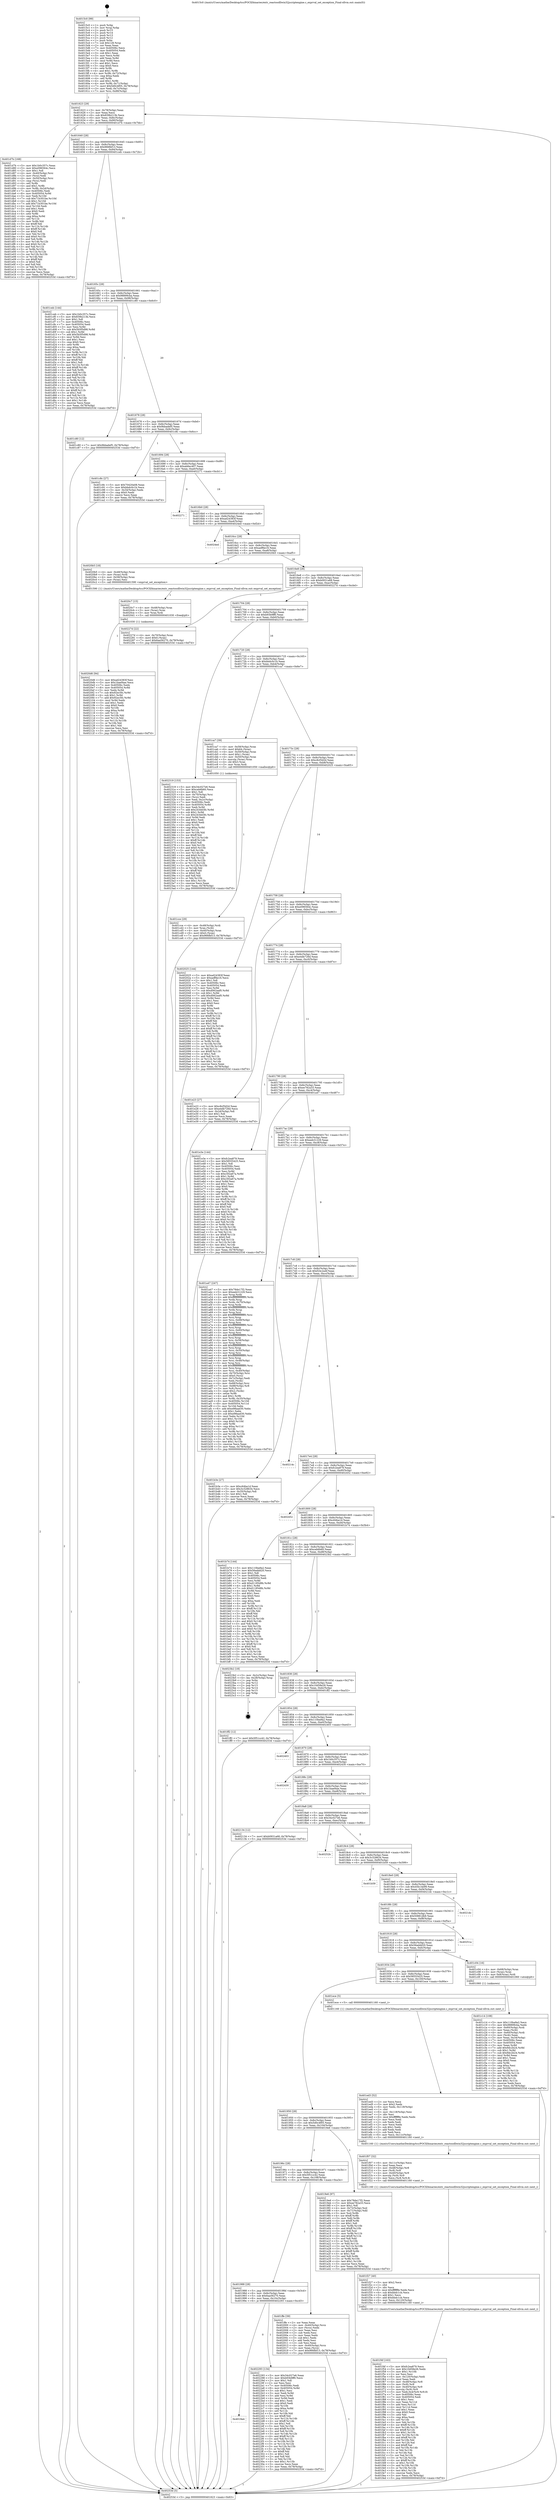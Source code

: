 digraph "0x4015c0" {
  label = "0x4015c0 (/mnt/c/Users/mathe/Desktop/tcc/POCII/binaries/extr_reactosdllwin32jscriptengine.c_exprval_set_exception_Final-ollvm.out::main(0))"
  labelloc = "t"
  node[shape=record]

  Entry [label="",width=0.3,height=0.3,shape=circle,fillcolor=black,style=filled]
  "0x401623" [label="{
     0x401623 [29]\l
     | [instrs]\l
     &nbsp;&nbsp;0x401623 \<+3\>: mov -0x78(%rbp),%eax\l
     &nbsp;&nbsp;0x401626 \<+2\>: mov %eax,%ecx\l
     &nbsp;&nbsp;0x401628 \<+6\>: sub $0x839b213b,%ecx\l
     &nbsp;&nbsp;0x40162e \<+6\>: mov %eax,-0x8c(%rbp)\l
     &nbsp;&nbsp;0x401634 \<+6\>: mov %ecx,-0x90(%rbp)\l
     &nbsp;&nbsp;0x40163a \<+6\>: je 0000000000401d7b \<main+0x7bb\>\l
  }"]
  "0x401d7b" [label="{
     0x401d7b [168]\l
     | [instrs]\l
     &nbsp;&nbsp;0x401d7b \<+5\>: mov $0x1b0c357c,%eax\l
     &nbsp;&nbsp;0x401d80 \<+5\>: mov $0xe096564c,%ecx\l
     &nbsp;&nbsp;0x401d85 \<+2\>: mov $0x1,%dl\l
     &nbsp;&nbsp;0x401d87 \<+4\>: mov -0x40(%rbp),%rsi\l
     &nbsp;&nbsp;0x401d8b \<+2\>: mov (%rsi),%edi\l
     &nbsp;&nbsp;0x401d8d \<+4\>: mov -0x50(%rbp),%rsi\l
     &nbsp;&nbsp;0x401d91 \<+2\>: cmp (%rsi),%edi\l
     &nbsp;&nbsp;0x401d93 \<+4\>: setl %r8b\l
     &nbsp;&nbsp;0x401d97 \<+4\>: and $0x1,%r8b\l
     &nbsp;&nbsp;0x401d9b \<+4\>: mov %r8b,-0x2d(%rbp)\l
     &nbsp;&nbsp;0x401d9f \<+7\>: mov 0x40506c,%edi\l
     &nbsp;&nbsp;0x401da6 \<+8\>: mov 0x405054,%r9d\l
     &nbsp;&nbsp;0x401dae \<+3\>: mov %edi,%r10d\l
     &nbsp;&nbsp;0x401db1 \<+7\>: sub $0x71b301be,%r10d\l
     &nbsp;&nbsp;0x401db8 \<+4\>: sub $0x1,%r10d\l
     &nbsp;&nbsp;0x401dbc \<+7\>: add $0x71b301be,%r10d\l
     &nbsp;&nbsp;0x401dc3 \<+4\>: imul %r10d,%edi\l
     &nbsp;&nbsp;0x401dc7 \<+3\>: and $0x1,%edi\l
     &nbsp;&nbsp;0x401dca \<+3\>: cmp $0x0,%edi\l
     &nbsp;&nbsp;0x401dcd \<+4\>: sete %r8b\l
     &nbsp;&nbsp;0x401dd1 \<+4\>: cmp $0xa,%r9d\l
     &nbsp;&nbsp;0x401dd5 \<+4\>: setl %r11b\l
     &nbsp;&nbsp;0x401dd9 \<+3\>: mov %r8b,%bl\l
     &nbsp;&nbsp;0x401ddc \<+3\>: xor $0xff,%bl\l
     &nbsp;&nbsp;0x401ddf \<+3\>: mov %r11b,%r14b\l
     &nbsp;&nbsp;0x401de2 \<+4\>: xor $0xff,%r14b\l
     &nbsp;&nbsp;0x401de6 \<+3\>: xor $0x0,%dl\l
     &nbsp;&nbsp;0x401de9 \<+3\>: mov %bl,%r15b\l
     &nbsp;&nbsp;0x401dec \<+4\>: and $0x0,%r15b\l
     &nbsp;&nbsp;0x401df0 \<+3\>: and %dl,%r8b\l
     &nbsp;&nbsp;0x401df3 \<+3\>: mov %r14b,%r12b\l
     &nbsp;&nbsp;0x401df6 \<+4\>: and $0x0,%r12b\l
     &nbsp;&nbsp;0x401dfa \<+3\>: and %dl,%r11b\l
     &nbsp;&nbsp;0x401dfd \<+3\>: or %r8b,%r15b\l
     &nbsp;&nbsp;0x401e00 \<+3\>: or %r11b,%r12b\l
     &nbsp;&nbsp;0x401e03 \<+3\>: xor %r12b,%r15b\l
     &nbsp;&nbsp;0x401e06 \<+3\>: or %r14b,%bl\l
     &nbsp;&nbsp;0x401e09 \<+3\>: xor $0xff,%bl\l
     &nbsp;&nbsp;0x401e0c \<+3\>: or $0x0,%dl\l
     &nbsp;&nbsp;0x401e0f \<+2\>: and %dl,%bl\l
     &nbsp;&nbsp;0x401e11 \<+3\>: or %bl,%r15b\l
     &nbsp;&nbsp;0x401e14 \<+4\>: test $0x1,%r15b\l
     &nbsp;&nbsp;0x401e18 \<+3\>: cmovne %ecx,%eax\l
     &nbsp;&nbsp;0x401e1b \<+3\>: mov %eax,-0x78(%rbp)\l
     &nbsp;&nbsp;0x401e1e \<+5\>: jmp 000000000040253d \<main+0xf7d\>\l
  }"]
  "0x401640" [label="{
     0x401640 [28]\l
     | [instrs]\l
     &nbsp;&nbsp;0x401640 \<+5\>: jmp 0000000000401645 \<main+0x85\>\l
     &nbsp;&nbsp;0x401645 \<+6\>: mov -0x8c(%rbp),%eax\l
     &nbsp;&nbsp;0x40164b \<+5\>: sub $0x966fbf13,%eax\l
     &nbsp;&nbsp;0x401650 \<+6\>: mov %eax,-0x94(%rbp)\l
     &nbsp;&nbsp;0x401656 \<+6\>: je 0000000000401ceb \<main+0x72b\>\l
  }"]
  Exit [label="",width=0.3,height=0.3,shape=circle,fillcolor=black,style=filled,peripheries=2]
  "0x401ceb" [label="{
     0x401ceb [144]\l
     | [instrs]\l
     &nbsp;&nbsp;0x401ceb \<+5\>: mov $0x1b0c357c,%eax\l
     &nbsp;&nbsp;0x401cf0 \<+5\>: mov $0x839b213b,%ecx\l
     &nbsp;&nbsp;0x401cf5 \<+2\>: mov $0x1,%dl\l
     &nbsp;&nbsp;0x401cf7 \<+7\>: mov 0x40506c,%esi\l
     &nbsp;&nbsp;0x401cfe \<+7\>: mov 0x405054,%edi\l
     &nbsp;&nbsp;0x401d05 \<+3\>: mov %esi,%r8d\l
     &nbsp;&nbsp;0x401d08 \<+7\>: sub $0x5b5f5d98,%r8d\l
     &nbsp;&nbsp;0x401d0f \<+4\>: sub $0x1,%r8d\l
     &nbsp;&nbsp;0x401d13 \<+7\>: add $0x5b5f5d98,%r8d\l
     &nbsp;&nbsp;0x401d1a \<+4\>: imul %r8d,%esi\l
     &nbsp;&nbsp;0x401d1e \<+3\>: and $0x1,%esi\l
     &nbsp;&nbsp;0x401d21 \<+3\>: cmp $0x0,%esi\l
     &nbsp;&nbsp;0x401d24 \<+4\>: sete %r9b\l
     &nbsp;&nbsp;0x401d28 \<+3\>: cmp $0xa,%edi\l
     &nbsp;&nbsp;0x401d2b \<+4\>: setl %r10b\l
     &nbsp;&nbsp;0x401d2f \<+3\>: mov %r9b,%r11b\l
     &nbsp;&nbsp;0x401d32 \<+4\>: xor $0xff,%r11b\l
     &nbsp;&nbsp;0x401d36 \<+3\>: mov %r10b,%bl\l
     &nbsp;&nbsp;0x401d39 \<+3\>: xor $0xff,%bl\l
     &nbsp;&nbsp;0x401d3c \<+3\>: xor $0x1,%dl\l
     &nbsp;&nbsp;0x401d3f \<+3\>: mov %r11b,%r14b\l
     &nbsp;&nbsp;0x401d42 \<+4\>: and $0xff,%r14b\l
     &nbsp;&nbsp;0x401d46 \<+3\>: and %dl,%r9b\l
     &nbsp;&nbsp;0x401d49 \<+3\>: mov %bl,%r15b\l
     &nbsp;&nbsp;0x401d4c \<+4\>: and $0xff,%r15b\l
     &nbsp;&nbsp;0x401d50 \<+3\>: and %dl,%r10b\l
     &nbsp;&nbsp;0x401d53 \<+3\>: or %r9b,%r14b\l
     &nbsp;&nbsp;0x401d56 \<+3\>: or %r10b,%r15b\l
     &nbsp;&nbsp;0x401d59 \<+3\>: xor %r15b,%r14b\l
     &nbsp;&nbsp;0x401d5c \<+3\>: or %bl,%r11b\l
     &nbsp;&nbsp;0x401d5f \<+4\>: xor $0xff,%r11b\l
     &nbsp;&nbsp;0x401d63 \<+3\>: or $0x1,%dl\l
     &nbsp;&nbsp;0x401d66 \<+3\>: and %dl,%r11b\l
     &nbsp;&nbsp;0x401d69 \<+3\>: or %r11b,%r14b\l
     &nbsp;&nbsp;0x401d6c \<+4\>: test $0x1,%r14b\l
     &nbsp;&nbsp;0x401d70 \<+3\>: cmovne %ecx,%eax\l
     &nbsp;&nbsp;0x401d73 \<+3\>: mov %eax,-0x78(%rbp)\l
     &nbsp;&nbsp;0x401d76 \<+5\>: jmp 000000000040253d \<main+0xf7d\>\l
  }"]
  "0x40165c" [label="{
     0x40165c [28]\l
     | [instrs]\l
     &nbsp;&nbsp;0x40165c \<+5\>: jmp 0000000000401661 \<main+0xa1\>\l
     &nbsp;&nbsp;0x401661 \<+6\>: mov -0x8c(%rbp),%eax\l
     &nbsp;&nbsp;0x401667 \<+5\>: sub $0x98899cba,%eax\l
     &nbsp;&nbsp;0x40166c \<+6\>: mov %eax,-0x98(%rbp)\l
     &nbsp;&nbsp;0x401672 \<+6\>: je 0000000000401c80 \<main+0x6c0\>\l
  }"]
  "0x4019a4" [label="{
     0x4019a4\l
  }", style=dashed]
  "0x401c80" [label="{
     0x401c80 [12]\l
     | [instrs]\l
     &nbsp;&nbsp;0x401c80 \<+7\>: movl $0x9bbadef5,-0x78(%rbp)\l
     &nbsp;&nbsp;0x401c87 \<+5\>: jmp 000000000040253d \<main+0xf7d\>\l
  }"]
  "0x401678" [label="{
     0x401678 [28]\l
     | [instrs]\l
     &nbsp;&nbsp;0x401678 \<+5\>: jmp 000000000040167d \<main+0xbd\>\l
     &nbsp;&nbsp;0x40167d \<+6\>: mov -0x8c(%rbp),%eax\l
     &nbsp;&nbsp;0x401683 \<+5\>: sub $0x9bbadef5,%eax\l
     &nbsp;&nbsp;0x401688 \<+6\>: mov %eax,-0x9c(%rbp)\l
     &nbsp;&nbsp;0x40168e \<+6\>: je 0000000000401c8c \<main+0x6cc\>\l
  }"]
  "0x402293" [label="{
     0x402293 [134]\l
     | [instrs]\l
     &nbsp;&nbsp;0x402293 \<+5\>: mov $0x34c027e6,%eax\l
     &nbsp;&nbsp;0x402298 \<+5\>: mov $0xb93b9ff0,%ecx\l
     &nbsp;&nbsp;0x40229d \<+2\>: mov $0x1,%dl\l
     &nbsp;&nbsp;0x40229f \<+2\>: xor %esi,%esi\l
     &nbsp;&nbsp;0x4022a1 \<+7\>: mov 0x40506c,%edi\l
     &nbsp;&nbsp;0x4022a8 \<+8\>: mov 0x405054,%r8d\l
     &nbsp;&nbsp;0x4022b0 \<+3\>: sub $0x1,%esi\l
     &nbsp;&nbsp;0x4022b3 \<+3\>: mov %edi,%r9d\l
     &nbsp;&nbsp;0x4022b6 \<+3\>: add %esi,%r9d\l
     &nbsp;&nbsp;0x4022b9 \<+4\>: imul %r9d,%edi\l
     &nbsp;&nbsp;0x4022bd \<+3\>: and $0x1,%edi\l
     &nbsp;&nbsp;0x4022c0 \<+3\>: cmp $0x0,%edi\l
     &nbsp;&nbsp;0x4022c3 \<+4\>: sete %r10b\l
     &nbsp;&nbsp;0x4022c7 \<+4\>: cmp $0xa,%r8d\l
     &nbsp;&nbsp;0x4022cb \<+4\>: setl %r11b\l
     &nbsp;&nbsp;0x4022cf \<+3\>: mov %r10b,%bl\l
     &nbsp;&nbsp;0x4022d2 \<+3\>: xor $0xff,%bl\l
     &nbsp;&nbsp;0x4022d5 \<+3\>: mov %r11b,%r14b\l
     &nbsp;&nbsp;0x4022d8 \<+4\>: xor $0xff,%r14b\l
     &nbsp;&nbsp;0x4022dc \<+3\>: xor $0x1,%dl\l
     &nbsp;&nbsp;0x4022df \<+3\>: mov %bl,%r15b\l
     &nbsp;&nbsp;0x4022e2 \<+4\>: and $0xff,%r15b\l
     &nbsp;&nbsp;0x4022e6 \<+3\>: and %dl,%r10b\l
     &nbsp;&nbsp;0x4022e9 \<+3\>: mov %r14b,%r12b\l
     &nbsp;&nbsp;0x4022ec \<+4\>: and $0xff,%r12b\l
     &nbsp;&nbsp;0x4022f0 \<+3\>: and %dl,%r11b\l
     &nbsp;&nbsp;0x4022f3 \<+3\>: or %r10b,%r15b\l
     &nbsp;&nbsp;0x4022f6 \<+3\>: or %r11b,%r12b\l
     &nbsp;&nbsp;0x4022f9 \<+3\>: xor %r12b,%r15b\l
     &nbsp;&nbsp;0x4022fc \<+3\>: or %r14b,%bl\l
     &nbsp;&nbsp;0x4022ff \<+3\>: xor $0xff,%bl\l
     &nbsp;&nbsp;0x402302 \<+3\>: or $0x1,%dl\l
     &nbsp;&nbsp;0x402305 \<+2\>: and %dl,%bl\l
     &nbsp;&nbsp;0x402307 \<+3\>: or %bl,%r15b\l
     &nbsp;&nbsp;0x40230a \<+4\>: test $0x1,%r15b\l
     &nbsp;&nbsp;0x40230e \<+3\>: cmovne %ecx,%eax\l
     &nbsp;&nbsp;0x402311 \<+3\>: mov %eax,-0x78(%rbp)\l
     &nbsp;&nbsp;0x402314 \<+5\>: jmp 000000000040253d \<main+0xf7d\>\l
  }"]
  "0x401c8c" [label="{
     0x401c8c [27]\l
     | [instrs]\l
     &nbsp;&nbsp;0x401c8c \<+5\>: mov $0x70420a08,%eax\l
     &nbsp;&nbsp;0x401c91 \<+5\>: mov $0xbbdc0c1b,%ecx\l
     &nbsp;&nbsp;0x401c96 \<+3\>: mov -0x34(%rbp),%edx\l
     &nbsp;&nbsp;0x401c99 \<+3\>: cmp $0x0,%edx\l
     &nbsp;&nbsp;0x401c9c \<+3\>: cmove %ecx,%eax\l
     &nbsp;&nbsp;0x401c9f \<+3\>: mov %eax,-0x78(%rbp)\l
     &nbsp;&nbsp;0x401ca2 \<+5\>: jmp 000000000040253d \<main+0xf7d\>\l
  }"]
  "0x401694" [label="{
     0x401694 [28]\l
     | [instrs]\l
     &nbsp;&nbsp;0x401694 \<+5\>: jmp 0000000000401699 \<main+0xd9\>\l
     &nbsp;&nbsp;0x401699 \<+6\>: mov -0x8c(%rbp),%eax\l
     &nbsp;&nbsp;0x40169f \<+5\>: sub $0xab6ec407,%eax\l
     &nbsp;&nbsp;0x4016a4 \<+6\>: mov %eax,-0xa0(%rbp)\l
     &nbsp;&nbsp;0x4016aa \<+6\>: je 0000000000402271 \<main+0xcb1\>\l
  }"]
  "0x4020d6" [label="{
     0x4020d6 [94]\l
     | [instrs]\l
     &nbsp;&nbsp;0x4020d6 \<+5\>: mov $0xad24383f,%esi\l
     &nbsp;&nbsp;0x4020db \<+5\>: mov $0x1baef4ae,%ecx\l
     &nbsp;&nbsp;0x4020e0 \<+7\>: mov 0x40506c,%edx\l
     &nbsp;&nbsp;0x4020e7 \<+8\>: mov 0x405054,%r8d\l
     &nbsp;&nbsp;0x4020ef \<+3\>: mov %edx,%r9d\l
     &nbsp;&nbsp;0x4020f2 \<+7\>: sub $0x92ec5fc,%r9d\l
     &nbsp;&nbsp;0x4020f9 \<+4\>: sub $0x1,%r9d\l
     &nbsp;&nbsp;0x4020fd \<+7\>: add $0x92ec5fc,%r9d\l
     &nbsp;&nbsp;0x402104 \<+4\>: imul %r9d,%edx\l
     &nbsp;&nbsp;0x402108 \<+3\>: and $0x1,%edx\l
     &nbsp;&nbsp;0x40210b \<+3\>: cmp $0x0,%edx\l
     &nbsp;&nbsp;0x40210e \<+4\>: sete %r10b\l
     &nbsp;&nbsp;0x402112 \<+4\>: cmp $0xa,%r8d\l
     &nbsp;&nbsp;0x402116 \<+4\>: setl %r11b\l
     &nbsp;&nbsp;0x40211a \<+3\>: mov %r10b,%bl\l
     &nbsp;&nbsp;0x40211d \<+3\>: and %r11b,%bl\l
     &nbsp;&nbsp;0x402120 \<+3\>: xor %r11b,%r10b\l
     &nbsp;&nbsp;0x402123 \<+3\>: or %r10b,%bl\l
     &nbsp;&nbsp;0x402126 \<+3\>: test $0x1,%bl\l
     &nbsp;&nbsp;0x402129 \<+3\>: cmovne %ecx,%esi\l
     &nbsp;&nbsp;0x40212c \<+3\>: mov %esi,-0x78(%rbp)\l
     &nbsp;&nbsp;0x40212f \<+5\>: jmp 000000000040253d \<main+0xf7d\>\l
  }"]
  "0x402271" [label="{
     0x402271\l
  }", style=dashed]
  "0x4016b0" [label="{
     0x4016b0 [28]\l
     | [instrs]\l
     &nbsp;&nbsp;0x4016b0 \<+5\>: jmp 00000000004016b5 \<main+0xf5\>\l
     &nbsp;&nbsp;0x4016b5 \<+6\>: mov -0x8c(%rbp),%eax\l
     &nbsp;&nbsp;0x4016bb \<+5\>: sub $0xad24383f,%eax\l
     &nbsp;&nbsp;0x4016c0 \<+6\>: mov %eax,-0xa4(%rbp)\l
     &nbsp;&nbsp;0x4016c6 \<+6\>: je 00000000004024ed \<main+0xf2d\>\l
  }"]
  "0x4020c7" [label="{
     0x4020c7 [15]\l
     | [instrs]\l
     &nbsp;&nbsp;0x4020c7 \<+4\>: mov -0x48(%rbp),%rax\l
     &nbsp;&nbsp;0x4020cb \<+3\>: mov (%rax),%rax\l
     &nbsp;&nbsp;0x4020ce \<+3\>: mov %rax,%rdi\l
     &nbsp;&nbsp;0x4020d1 \<+5\>: call 0000000000401030 \<free@plt\>\l
     | [calls]\l
     &nbsp;&nbsp;0x401030 \{1\} (unknown)\l
  }"]
  "0x4024ed" [label="{
     0x4024ed\l
  }", style=dashed]
  "0x4016cc" [label="{
     0x4016cc [28]\l
     | [instrs]\l
     &nbsp;&nbsp;0x4016cc \<+5\>: jmp 00000000004016d1 \<main+0x111\>\l
     &nbsp;&nbsp;0x4016d1 \<+6\>: mov -0x8c(%rbp),%eax\l
     &nbsp;&nbsp;0x4016d7 \<+5\>: sub $0xaeff4e16,%eax\l
     &nbsp;&nbsp;0x4016dc \<+6\>: mov %eax,-0xa8(%rbp)\l
     &nbsp;&nbsp;0x4016e2 \<+6\>: je 00000000004020b5 \<main+0xaf5\>\l
  }"]
  "0x401988" [label="{
     0x401988 [28]\l
     | [instrs]\l
     &nbsp;&nbsp;0x401988 \<+5\>: jmp 000000000040198d \<main+0x3cd\>\l
     &nbsp;&nbsp;0x40198d \<+6\>: mov -0x8c(%rbp),%eax\l
     &nbsp;&nbsp;0x401993 \<+5\>: sub $0x6aa56270,%eax\l
     &nbsp;&nbsp;0x401998 \<+6\>: mov %eax,-0x10c(%rbp)\l
     &nbsp;&nbsp;0x40199e \<+6\>: je 0000000000402293 \<main+0xcd3\>\l
  }"]
  "0x4020b5" [label="{
     0x4020b5 [18]\l
     | [instrs]\l
     &nbsp;&nbsp;0x4020b5 \<+4\>: mov -0x48(%rbp),%rax\l
     &nbsp;&nbsp;0x4020b9 \<+3\>: mov (%rax),%rdi\l
     &nbsp;&nbsp;0x4020bc \<+4\>: mov -0x58(%rbp),%rax\l
     &nbsp;&nbsp;0x4020c0 \<+2\>: mov (%rax),%esi\l
     &nbsp;&nbsp;0x4020c2 \<+5\>: call 0000000000401590 \<exprval_set_exception\>\l
     | [calls]\l
     &nbsp;&nbsp;0x401590 \{1\} (/mnt/c/Users/mathe/Desktop/tcc/POCII/binaries/extr_reactosdllwin32jscriptengine.c_exprval_set_exception_Final-ollvm.out::exprval_set_exception)\l
  }"]
  "0x4016e8" [label="{
     0x4016e8 [28]\l
     | [instrs]\l
     &nbsp;&nbsp;0x4016e8 \<+5\>: jmp 00000000004016ed \<main+0x12d\>\l
     &nbsp;&nbsp;0x4016ed \<+6\>: mov -0x8c(%rbp),%eax\l
     &nbsp;&nbsp;0x4016f3 \<+5\>: sub $0xb0931a68,%eax\l
     &nbsp;&nbsp;0x4016f8 \<+6\>: mov %eax,-0xac(%rbp)\l
     &nbsp;&nbsp;0x4016fe \<+6\>: je 000000000040227d \<main+0xcbd\>\l
  }"]
  "0x401ffe" [label="{
     0x401ffe [39]\l
     | [instrs]\l
     &nbsp;&nbsp;0x401ffe \<+2\>: xor %eax,%eax\l
     &nbsp;&nbsp;0x402000 \<+4\>: mov -0x40(%rbp),%rcx\l
     &nbsp;&nbsp;0x402004 \<+2\>: mov (%rcx),%edx\l
     &nbsp;&nbsp;0x402006 \<+2\>: mov %eax,%esi\l
     &nbsp;&nbsp;0x402008 \<+2\>: sub %edx,%esi\l
     &nbsp;&nbsp;0x40200a \<+2\>: mov %eax,%edx\l
     &nbsp;&nbsp;0x40200c \<+3\>: sub $0x1,%edx\l
     &nbsp;&nbsp;0x40200f \<+2\>: add %edx,%esi\l
     &nbsp;&nbsp;0x402011 \<+2\>: sub %esi,%eax\l
     &nbsp;&nbsp;0x402013 \<+4\>: mov -0x40(%rbp),%rcx\l
     &nbsp;&nbsp;0x402017 \<+2\>: mov %eax,(%rcx)\l
     &nbsp;&nbsp;0x402019 \<+7\>: movl $0x966fbf13,-0x78(%rbp)\l
     &nbsp;&nbsp;0x402020 \<+5\>: jmp 000000000040253d \<main+0xf7d\>\l
  }"]
  "0x40227d" [label="{
     0x40227d [22]\l
     | [instrs]\l
     &nbsp;&nbsp;0x40227d \<+4\>: mov -0x70(%rbp),%rax\l
     &nbsp;&nbsp;0x402281 \<+6\>: movl $0x0,(%rax)\l
     &nbsp;&nbsp;0x402287 \<+7\>: movl $0x6aa56270,-0x78(%rbp)\l
     &nbsp;&nbsp;0x40228e \<+5\>: jmp 000000000040253d \<main+0xf7d\>\l
  }"]
  "0x401704" [label="{
     0x401704 [28]\l
     | [instrs]\l
     &nbsp;&nbsp;0x401704 \<+5\>: jmp 0000000000401709 \<main+0x149\>\l
     &nbsp;&nbsp;0x401709 \<+6\>: mov -0x8c(%rbp),%eax\l
     &nbsp;&nbsp;0x40170f \<+5\>: sub $0xb93b9ff0,%eax\l
     &nbsp;&nbsp;0x401714 \<+6\>: mov %eax,-0xb0(%rbp)\l
     &nbsp;&nbsp;0x40171a \<+6\>: je 0000000000402319 \<main+0xd59\>\l
  }"]
  "0x401f4f" [label="{
     0x401f4f [163]\l
     | [instrs]\l
     &nbsp;&nbsp;0x401f4f \<+5\>: mov $0xfc2ea879,%ecx\l
     &nbsp;&nbsp;0x401f54 \<+5\>: mov $0x10d58e26,%edx\l
     &nbsp;&nbsp;0x401f59 \<+3\>: mov $0x1,%r10b\l
     &nbsp;&nbsp;0x401f5c \<+2\>: xor %esi,%esi\l
     &nbsp;&nbsp;0x401f5e \<+6\>: mov -0x120(%rbp),%edi\l
     &nbsp;&nbsp;0x401f64 \<+3\>: imul %eax,%edi\l
     &nbsp;&nbsp;0x401f67 \<+4\>: mov -0x48(%rbp),%r8\l
     &nbsp;&nbsp;0x401f6b \<+3\>: mov (%r8),%r8\l
     &nbsp;&nbsp;0x401f6e \<+4\>: mov -0x40(%rbp),%r9\l
     &nbsp;&nbsp;0x401f72 \<+3\>: movslq (%r9),%r9\l
     &nbsp;&nbsp;0x401f75 \<+5\>: mov %edi,0x4(%r8,%r9,8)\l
     &nbsp;&nbsp;0x401f7a \<+7\>: mov 0x40506c,%eax\l
     &nbsp;&nbsp;0x401f81 \<+7\>: mov 0x405054,%edi\l
     &nbsp;&nbsp;0x401f88 \<+3\>: sub $0x1,%esi\l
     &nbsp;&nbsp;0x401f8b \<+3\>: mov %eax,%r11d\l
     &nbsp;&nbsp;0x401f8e \<+3\>: add %esi,%r11d\l
     &nbsp;&nbsp;0x401f91 \<+4\>: imul %r11d,%eax\l
     &nbsp;&nbsp;0x401f95 \<+3\>: and $0x1,%eax\l
     &nbsp;&nbsp;0x401f98 \<+3\>: cmp $0x0,%eax\l
     &nbsp;&nbsp;0x401f9b \<+3\>: sete %bl\l
     &nbsp;&nbsp;0x401f9e \<+3\>: cmp $0xa,%edi\l
     &nbsp;&nbsp;0x401fa1 \<+4\>: setl %r14b\l
     &nbsp;&nbsp;0x401fa5 \<+3\>: mov %bl,%r15b\l
     &nbsp;&nbsp;0x401fa8 \<+4\>: xor $0xff,%r15b\l
     &nbsp;&nbsp;0x401fac \<+3\>: mov %r14b,%r12b\l
     &nbsp;&nbsp;0x401faf \<+4\>: xor $0xff,%r12b\l
     &nbsp;&nbsp;0x401fb3 \<+4\>: xor $0x1,%r10b\l
     &nbsp;&nbsp;0x401fb7 \<+3\>: mov %r15b,%r13b\l
     &nbsp;&nbsp;0x401fba \<+4\>: and $0xff,%r13b\l
     &nbsp;&nbsp;0x401fbe \<+3\>: and %r10b,%bl\l
     &nbsp;&nbsp;0x401fc1 \<+3\>: mov %r12b,%al\l
     &nbsp;&nbsp;0x401fc4 \<+2\>: and $0xff,%al\l
     &nbsp;&nbsp;0x401fc6 \<+3\>: and %r10b,%r14b\l
     &nbsp;&nbsp;0x401fc9 \<+3\>: or %bl,%r13b\l
     &nbsp;&nbsp;0x401fcc \<+3\>: or %r14b,%al\l
     &nbsp;&nbsp;0x401fcf \<+3\>: xor %al,%r13b\l
     &nbsp;&nbsp;0x401fd2 \<+3\>: or %r12b,%r15b\l
     &nbsp;&nbsp;0x401fd5 \<+4\>: xor $0xff,%r15b\l
     &nbsp;&nbsp;0x401fd9 \<+4\>: or $0x1,%r10b\l
     &nbsp;&nbsp;0x401fdd \<+3\>: and %r10b,%r15b\l
     &nbsp;&nbsp;0x401fe0 \<+3\>: or %r15b,%r13b\l
     &nbsp;&nbsp;0x401fe3 \<+4\>: test $0x1,%r13b\l
     &nbsp;&nbsp;0x401fe7 \<+3\>: cmovne %edx,%ecx\l
     &nbsp;&nbsp;0x401fea \<+3\>: mov %ecx,-0x78(%rbp)\l
     &nbsp;&nbsp;0x401fed \<+5\>: jmp 000000000040253d \<main+0xf7d\>\l
  }"]
  "0x402319" [label="{
     0x402319 [153]\l
     | [instrs]\l
     &nbsp;&nbsp;0x402319 \<+5\>: mov $0x34c027e6,%eax\l
     &nbsp;&nbsp;0x40231e \<+5\>: mov $0xceb6b60,%ecx\l
     &nbsp;&nbsp;0x402323 \<+2\>: mov $0x1,%dl\l
     &nbsp;&nbsp;0x402325 \<+4\>: mov -0x70(%rbp),%rsi\l
     &nbsp;&nbsp;0x402329 \<+2\>: mov (%rsi),%edi\l
     &nbsp;&nbsp;0x40232b \<+3\>: mov %edi,-0x2c(%rbp)\l
     &nbsp;&nbsp;0x40232e \<+7\>: mov 0x40506c,%edi\l
     &nbsp;&nbsp;0x402335 \<+8\>: mov 0x405054,%r8d\l
     &nbsp;&nbsp;0x40233d \<+3\>: mov %edi,%r9d\l
     &nbsp;&nbsp;0x402340 \<+7\>: add $0x243dd3fc,%r9d\l
     &nbsp;&nbsp;0x402347 \<+4\>: sub $0x1,%r9d\l
     &nbsp;&nbsp;0x40234b \<+7\>: sub $0x243dd3fc,%r9d\l
     &nbsp;&nbsp;0x402352 \<+4\>: imul %r9d,%edi\l
     &nbsp;&nbsp;0x402356 \<+3\>: and $0x1,%edi\l
     &nbsp;&nbsp;0x402359 \<+3\>: cmp $0x0,%edi\l
     &nbsp;&nbsp;0x40235c \<+4\>: sete %r10b\l
     &nbsp;&nbsp;0x402360 \<+4\>: cmp $0xa,%r8d\l
     &nbsp;&nbsp;0x402364 \<+4\>: setl %r11b\l
     &nbsp;&nbsp;0x402368 \<+3\>: mov %r10b,%bl\l
     &nbsp;&nbsp;0x40236b \<+3\>: xor $0xff,%bl\l
     &nbsp;&nbsp;0x40236e \<+3\>: mov %r11b,%r14b\l
     &nbsp;&nbsp;0x402371 \<+4\>: xor $0xff,%r14b\l
     &nbsp;&nbsp;0x402375 \<+3\>: xor $0x0,%dl\l
     &nbsp;&nbsp;0x402378 \<+3\>: mov %bl,%r15b\l
     &nbsp;&nbsp;0x40237b \<+4\>: and $0x0,%r15b\l
     &nbsp;&nbsp;0x40237f \<+3\>: and %dl,%r10b\l
     &nbsp;&nbsp;0x402382 \<+3\>: mov %r14b,%r12b\l
     &nbsp;&nbsp;0x402385 \<+4\>: and $0x0,%r12b\l
     &nbsp;&nbsp;0x402389 \<+3\>: and %dl,%r11b\l
     &nbsp;&nbsp;0x40238c \<+3\>: or %r10b,%r15b\l
     &nbsp;&nbsp;0x40238f \<+3\>: or %r11b,%r12b\l
     &nbsp;&nbsp;0x402392 \<+3\>: xor %r12b,%r15b\l
     &nbsp;&nbsp;0x402395 \<+3\>: or %r14b,%bl\l
     &nbsp;&nbsp;0x402398 \<+3\>: xor $0xff,%bl\l
     &nbsp;&nbsp;0x40239b \<+3\>: or $0x0,%dl\l
     &nbsp;&nbsp;0x40239e \<+2\>: and %dl,%bl\l
     &nbsp;&nbsp;0x4023a0 \<+3\>: or %bl,%r15b\l
     &nbsp;&nbsp;0x4023a3 \<+4\>: test $0x1,%r15b\l
     &nbsp;&nbsp;0x4023a7 \<+3\>: cmovne %ecx,%eax\l
     &nbsp;&nbsp;0x4023aa \<+3\>: mov %eax,-0x78(%rbp)\l
     &nbsp;&nbsp;0x4023ad \<+5\>: jmp 000000000040253d \<main+0xf7d\>\l
  }"]
  "0x401720" [label="{
     0x401720 [28]\l
     | [instrs]\l
     &nbsp;&nbsp;0x401720 \<+5\>: jmp 0000000000401725 \<main+0x165\>\l
     &nbsp;&nbsp;0x401725 \<+6\>: mov -0x8c(%rbp),%eax\l
     &nbsp;&nbsp;0x40172b \<+5\>: sub $0xbbdc0c1b,%eax\l
     &nbsp;&nbsp;0x401730 \<+6\>: mov %eax,-0xb4(%rbp)\l
     &nbsp;&nbsp;0x401736 \<+6\>: je 0000000000401ca7 \<main+0x6e7\>\l
  }"]
  "0x401f27" [label="{
     0x401f27 [40]\l
     | [instrs]\l
     &nbsp;&nbsp;0x401f27 \<+5\>: mov $0x2,%ecx\l
     &nbsp;&nbsp;0x401f2c \<+1\>: cltd\l
     &nbsp;&nbsp;0x401f2d \<+2\>: idiv %ecx\l
     &nbsp;&nbsp;0x401f2f \<+6\>: imul $0xfffffffe,%edx,%ecx\l
     &nbsp;&nbsp;0x401f35 \<+6\>: sub $0xbbdc1cb,%ecx\l
     &nbsp;&nbsp;0x401f3b \<+3\>: add $0x1,%ecx\l
     &nbsp;&nbsp;0x401f3e \<+6\>: add $0xbbdc1cb,%ecx\l
     &nbsp;&nbsp;0x401f44 \<+6\>: mov %ecx,-0x120(%rbp)\l
     &nbsp;&nbsp;0x401f4a \<+5\>: call 0000000000401160 \<next_i\>\l
     | [calls]\l
     &nbsp;&nbsp;0x401160 \{1\} (/mnt/c/Users/mathe/Desktop/tcc/POCII/binaries/extr_reactosdllwin32jscriptengine.c_exprval_set_exception_Final-ollvm.out::next_i)\l
  }"]
  "0x401ca7" [label="{
     0x401ca7 [39]\l
     | [instrs]\l
     &nbsp;&nbsp;0x401ca7 \<+4\>: mov -0x58(%rbp),%rax\l
     &nbsp;&nbsp;0x401cab \<+6\>: movl $0x64,(%rax)\l
     &nbsp;&nbsp;0x401cb1 \<+4\>: mov -0x50(%rbp),%rax\l
     &nbsp;&nbsp;0x401cb5 \<+6\>: movl $0x1,(%rax)\l
     &nbsp;&nbsp;0x401cbb \<+4\>: mov -0x50(%rbp),%rax\l
     &nbsp;&nbsp;0x401cbf \<+3\>: movslq (%rax),%rax\l
     &nbsp;&nbsp;0x401cc2 \<+4\>: shl $0x3,%rax\l
     &nbsp;&nbsp;0x401cc6 \<+3\>: mov %rax,%rdi\l
     &nbsp;&nbsp;0x401cc9 \<+5\>: call 0000000000401050 \<malloc@plt\>\l
     | [calls]\l
     &nbsp;&nbsp;0x401050 \{1\} (unknown)\l
  }"]
  "0x40173c" [label="{
     0x40173c [28]\l
     | [instrs]\l
     &nbsp;&nbsp;0x40173c \<+5\>: jmp 0000000000401741 \<main+0x181\>\l
     &nbsp;&nbsp;0x401741 \<+6\>: mov -0x8c(%rbp),%eax\l
     &nbsp;&nbsp;0x401747 \<+5\>: sub $0xc8cf3d2d,%eax\l
     &nbsp;&nbsp;0x40174c \<+6\>: mov %eax,-0xb8(%rbp)\l
     &nbsp;&nbsp;0x401752 \<+6\>: je 0000000000402025 \<main+0xa65\>\l
  }"]
  "0x401f07" [label="{
     0x401f07 [32]\l
     | [instrs]\l
     &nbsp;&nbsp;0x401f07 \<+6\>: mov -0x11c(%rbp),%ecx\l
     &nbsp;&nbsp;0x401f0d \<+3\>: imul %eax,%ecx\l
     &nbsp;&nbsp;0x401f10 \<+4\>: mov -0x48(%rbp),%r8\l
     &nbsp;&nbsp;0x401f14 \<+3\>: mov (%r8),%r8\l
     &nbsp;&nbsp;0x401f17 \<+4\>: mov -0x40(%rbp),%r9\l
     &nbsp;&nbsp;0x401f1b \<+3\>: movslq (%r9),%r9\l
     &nbsp;&nbsp;0x401f1e \<+4\>: mov %ecx,(%r8,%r9,8)\l
     &nbsp;&nbsp;0x401f22 \<+5\>: call 0000000000401160 \<next_i\>\l
     | [calls]\l
     &nbsp;&nbsp;0x401160 \{1\} (/mnt/c/Users/mathe/Desktop/tcc/POCII/binaries/extr_reactosdllwin32jscriptengine.c_exprval_set_exception_Final-ollvm.out::next_i)\l
  }"]
  "0x402025" [label="{
     0x402025 [144]\l
     | [instrs]\l
     &nbsp;&nbsp;0x402025 \<+5\>: mov $0xad24383f,%eax\l
     &nbsp;&nbsp;0x40202a \<+5\>: mov $0xaeff4e16,%ecx\l
     &nbsp;&nbsp;0x40202f \<+2\>: mov $0x1,%dl\l
     &nbsp;&nbsp;0x402031 \<+7\>: mov 0x40506c,%esi\l
     &nbsp;&nbsp;0x402038 \<+7\>: mov 0x405054,%edi\l
     &nbsp;&nbsp;0x40203f \<+3\>: mov %esi,%r8d\l
     &nbsp;&nbsp;0x402042 \<+7\>: sub $0xd062aaf0,%r8d\l
     &nbsp;&nbsp;0x402049 \<+4\>: sub $0x1,%r8d\l
     &nbsp;&nbsp;0x40204d \<+7\>: add $0xd062aaf0,%r8d\l
     &nbsp;&nbsp;0x402054 \<+4\>: imul %r8d,%esi\l
     &nbsp;&nbsp;0x402058 \<+3\>: and $0x1,%esi\l
     &nbsp;&nbsp;0x40205b \<+3\>: cmp $0x0,%esi\l
     &nbsp;&nbsp;0x40205e \<+4\>: sete %r9b\l
     &nbsp;&nbsp;0x402062 \<+3\>: cmp $0xa,%edi\l
     &nbsp;&nbsp;0x402065 \<+4\>: setl %r10b\l
     &nbsp;&nbsp;0x402069 \<+3\>: mov %r9b,%r11b\l
     &nbsp;&nbsp;0x40206c \<+4\>: xor $0xff,%r11b\l
     &nbsp;&nbsp;0x402070 \<+3\>: mov %r10b,%bl\l
     &nbsp;&nbsp;0x402073 \<+3\>: xor $0xff,%bl\l
     &nbsp;&nbsp;0x402076 \<+3\>: xor $0x1,%dl\l
     &nbsp;&nbsp;0x402079 \<+3\>: mov %r11b,%r14b\l
     &nbsp;&nbsp;0x40207c \<+4\>: and $0xff,%r14b\l
     &nbsp;&nbsp;0x402080 \<+3\>: and %dl,%r9b\l
     &nbsp;&nbsp;0x402083 \<+3\>: mov %bl,%r15b\l
     &nbsp;&nbsp;0x402086 \<+4\>: and $0xff,%r15b\l
     &nbsp;&nbsp;0x40208a \<+3\>: and %dl,%r10b\l
     &nbsp;&nbsp;0x40208d \<+3\>: or %r9b,%r14b\l
     &nbsp;&nbsp;0x402090 \<+3\>: or %r10b,%r15b\l
     &nbsp;&nbsp;0x402093 \<+3\>: xor %r15b,%r14b\l
     &nbsp;&nbsp;0x402096 \<+3\>: or %bl,%r11b\l
     &nbsp;&nbsp;0x402099 \<+4\>: xor $0xff,%r11b\l
     &nbsp;&nbsp;0x40209d \<+3\>: or $0x1,%dl\l
     &nbsp;&nbsp;0x4020a0 \<+3\>: and %dl,%r11b\l
     &nbsp;&nbsp;0x4020a3 \<+3\>: or %r11b,%r14b\l
     &nbsp;&nbsp;0x4020a6 \<+4\>: test $0x1,%r14b\l
     &nbsp;&nbsp;0x4020aa \<+3\>: cmovne %ecx,%eax\l
     &nbsp;&nbsp;0x4020ad \<+3\>: mov %eax,-0x78(%rbp)\l
     &nbsp;&nbsp;0x4020b0 \<+5\>: jmp 000000000040253d \<main+0xf7d\>\l
  }"]
  "0x401758" [label="{
     0x401758 [28]\l
     | [instrs]\l
     &nbsp;&nbsp;0x401758 \<+5\>: jmp 000000000040175d \<main+0x19d\>\l
     &nbsp;&nbsp;0x40175d \<+6\>: mov -0x8c(%rbp),%eax\l
     &nbsp;&nbsp;0x401763 \<+5\>: sub $0xe096564c,%eax\l
     &nbsp;&nbsp;0x401768 \<+6\>: mov %eax,-0xbc(%rbp)\l
     &nbsp;&nbsp;0x40176e \<+6\>: je 0000000000401e23 \<main+0x863\>\l
  }"]
  "0x401ed3" [label="{
     0x401ed3 [52]\l
     | [instrs]\l
     &nbsp;&nbsp;0x401ed3 \<+2\>: xor %ecx,%ecx\l
     &nbsp;&nbsp;0x401ed5 \<+5\>: mov $0x2,%edx\l
     &nbsp;&nbsp;0x401eda \<+6\>: mov %edx,-0x118(%rbp)\l
     &nbsp;&nbsp;0x401ee0 \<+1\>: cltd\l
     &nbsp;&nbsp;0x401ee1 \<+6\>: mov -0x118(%rbp),%esi\l
     &nbsp;&nbsp;0x401ee7 \<+2\>: idiv %esi\l
     &nbsp;&nbsp;0x401ee9 \<+6\>: imul $0xfffffffe,%edx,%edx\l
     &nbsp;&nbsp;0x401eef \<+2\>: mov %ecx,%edi\l
     &nbsp;&nbsp;0x401ef1 \<+2\>: sub %edx,%edi\l
     &nbsp;&nbsp;0x401ef3 \<+2\>: mov %ecx,%edx\l
     &nbsp;&nbsp;0x401ef5 \<+3\>: sub $0x1,%edx\l
     &nbsp;&nbsp;0x401ef8 \<+2\>: add %edx,%edi\l
     &nbsp;&nbsp;0x401efa \<+2\>: sub %edi,%ecx\l
     &nbsp;&nbsp;0x401efc \<+6\>: mov %ecx,-0x11c(%rbp)\l
     &nbsp;&nbsp;0x401f02 \<+5\>: call 0000000000401160 \<next_i\>\l
     | [calls]\l
     &nbsp;&nbsp;0x401160 \{1\} (/mnt/c/Users/mathe/Desktop/tcc/POCII/binaries/extr_reactosdllwin32jscriptengine.c_exprval_set_exception_Final-ollvm.out::next_i)\l
  }"]
  "0x401e23" [label="{
     0x401e23 [27]\l
     | [instrs]\l
     &nbsp;&nbsp;0x401e23 \<+5\>: mov $0xc8cf3d2d,%eax\l
     &nbsp;&nbsp;0x401e28 \<+5\>: mov $0xe4db726d,%ecx\l
     &nbsp;&nbsp;0x401e2d \<+3\>: mov -0x2d(%rbp),%dl\l
     &nbsp;&nbsp;0x401e30 \<+3\>: test $0x1,%dl\l
     &nbsp;&nbsp;0x401e33 \<+3\>: cmovne %ecx,%eax\l
     &nbsp;&nbsp;0x401e36 \<+3\>: mov %eax,-0x78(%rbp)\l
     &nbsp;&nbsp;0x401e39 \<+5\>: jmp 000000000040253d \<main+0xf7d\>\l
  }"]
  "0x401774" [label="{
     0x401774 [28]\l
     | [instrs]\l
     &nbsp;&nbsp;0x401774 \<+5\>: jmp 0000000000401779 \<main+0x1b9\>\l
     &nbsp;&nbsp;0x401779 \<+6\>: mov -0x8c(%rbp),%eax\l
     &nbsp;&nbsp;0x40177f \<+5\>: sub $0xe4db726d,%eax\l
     &nbsp;&nbsp;0x401784 \<+6\>: mov %eax,-0xc0(%rbp)\l
     &nbsp;&nbsp;0x40178a \<+6\>: je 0000000000401e3e \<main+0x87e\>\l
  }"]
  "0x401cce" [label="{
     0x401cce [29]\l
     | [instrs]\l
     &nbsp;&nbsp;0x401cce \<+4\>: mov -0x48(%rbp),%rdi\l
     &nbsp;&nbsp;0x401cd2 \<+3\>: mov %rax,(%rdi)\l
     &nbsp;&nbsp;0x401cd5 \<+4\>: mov -0x40(%rbp),%rax\l
     &nbsp;&nbsp;0x401cd9 \<+6\>: movl $0x0,(%rax)\l
     &nbsp;&nbsp;0x401cdf \<+7\>: movl $0x966fbf13,-0x78(%rbp)\l
     &nbsp;&nbsp;0x401ce6 \<+5\>: jmp 000000000040253d \<main+0xf7d\>\l
  }"]
  "0x401e3e" [label="{
     0x401e3e [144]\l
     | [instrs]\l
     &nbsp;&nbsp;0x401e3e \<+5\>: mov $0xfc2ea879,%eax\l
     &nbsp;&nbsp;0x401e43 \<+5\>: mov $0x58555425,%ecx\l
     &nbsp;&nbsp;0x401e48 \<+2\>: mov $0x1,%dl\l
     &nbsp;&nbsp;0x401e4a \<+7\>: mov 0x40506c,%esi\l
     &nbsp;&nbsp;0x401e51 \<+7\>: mov 0x405054,%edi\l
     &nbsp;&nbsp;0x401e58 \<+3\>: mov %esi,%r8d\l
     &nbsp;&nbsp;0x401e5b \<+7\>: sub $0xc5f2a67a,%r8d\l
     &nbsp;&nbsp;0x401e62 \<+4\>: sub $0x1,%r8d\l
     &nbsp;&nbsp;0x401e66 \<+7\>: add $0xc5f2a67a,%r8d\l
     &nbsp;&nbsp;0x401e6d \<+4\>: imul %r8d,%esi\l
     &nbsp;&nbsp;0x401e71 \<+3\>: and $0x1,%esi\l
     &nbsp;&nbsp;0x401e74 \<+3\>: cmp $0x0,%esi\l
     &nbsp;&nbsp;0x401e77 \<+4\>: sete %r9b\l
     &nbsp;&nbsp;0x401e7b \<+3\>: cmp $0xa,%edi\l
     &nbsp;&nbsp;0x401e7e \<+4\>: setl %r10b\l
     &nbsp;&nbsp;0x401e82 \<+3\>: mov %r9b,%r11b\l
     &nbsp;&nbsp;0x401e85 \<+4\>: xor $0xff,%r11b\l
     &nbsp;&nbsp;0x401e89 \<+3\>: mov %r10b,%bl\l
     &nbsp;&nbsp;0x401e8c \<+3\>: xor $0xff,%bl\l
     &nbsp;&nbsp;0x401e8f \<+3\>: xor $0x0,%dl\l
     &nbsp;&nbsp;0x401e92 \<+3\>: mov %r11b,%r14b\l
     &nbsp;&nbsp;0x401e95 \<+4\>: and $0x0,%r14b\l
     &nbsp;&nbsp;0x401e99 \<+3\>: and %dl,%r9b\l
     &nbsp;&nbsp;0x401e9c \<+3\>: mov %bl,%r15b\l
     &nbsp;&nbsp;0x401e9f \<+4\>: and $0x0,%r15b\l
     &nbsp;&nbsp;0x401ea3 \<+3\>: and %dl,%r10b\l
     &nbsp;&nbsp;0x401ea6 \<+3\>: or %r9b,%r14b\l
     &nbsp;&nbsp;0x401ea9 \<+3\>: or %r10b,%r15b\l
     &nbsp;&nbsp;0x401eac \<+3\>: xor %r15b,%r14b\l
     &nbsp;&nbsp;0x401eaf \<+3\>: or %bl,%r11b\l
     &nbsp;&nbsp;0x401eb2 \<+4\>: xor $0xff,%r11b\l
     &nbsp;&nbsp;0x401eb6 \<+3\>: or $0x0,%dl\l
     &nbsp;&nbsp;0x401eb9 \<+3\>: and %dl,%r11b\l
     &nbsp;&nbsp;0x401ebc \<+3\>: or %r11b,%r14b\l
     &nbsp;&nbsp;0x401ebf \<+4\>: test $0x1,%r14b\l
     &nbsp;&nbsp;0x401ec3 \<+3\>: cmovne %ecx,%eax\l
     &nbsp;&nbsp;0x401ec6 \<+3\>: mov %eax,-0x78(%rbp)\l
     &nbsp;&nbsp;0x401ec9 \<+5\>: jmp 000000000040253d \<main+0xf7d\>\l
  }"]
  "0x401790" [label="{
     0x401790 [28]\l
     | [instrs]\l
     &nbsp;&nbsp;0x401790 \<+5\>: jmp 0000000000401795 \<main+0x1d5\>\l
     &nbsp;&nbsp;0x401795 \<+6\>: mov -0x8c(%rbp),%eax\l
     &nbsp;&nbsp;0x40179b \<+5\>: sub $0xee782a33,%eax\l
     &nbsp;&nbsp;0x4017a0 \<+6\>: mov %eax,-0xc4(%rbp)\l
     &nbsp;&nbsp;0x4017a6 \<+6\>: je 0000000000401a47 \<main+0x487\>\l
  }"]
  "0x401c14" [label="{
     0x401c14 [108]\l
     | [instrs]\l
     &nbsp;&nbsp;0x401c14 \<+5\>: mov $0x110ba9a2,%ecx\l
     &nbsp;&nbsp;0x401c19 \<+5\>: mov $0x98899cba,%edx\l
     &nbsp;&nbsp;0x401c1e \<+4\>: mov -0x60(%rbp),%rdi\l
     &nbsp;&nbsp;0x401c22 \<+2\>: mov %eax,(%rdi)\l
     &nbsp;&nbsp;0x401c24 \<+4\>: mov -0x60(%rbp),%rdi\l
     &nbsp;&nbsp;0x401c28 \<+2\>: mov (%rdi),%eax\l
     &nbsp;&nbsp;0x401c2a \<+3\>: mov %eax,-0x34(%rbp)\l
     &nbsp;&nbsp;0x401c2d \<+7\>: mov 0x40506c,%eax\l
     &nbsp;&nbsp;0x401c34 \<+7\>: mov 0x405054,%esi\l
     &nbsp;&nbsp;0x401c3b \<+3\>: mov %eax,%r8d\l
     &nbsp;&nbsp;0x401c3e \<+7\>: add $0x9dc2b24,%r8d\l
     &nbsp;&nbsp;0x401c45 \<+4\>: sub $0x1,%r8d\l
     &nbsp;&nbsp;0x401c49 \<+7\>: sub $0x9dc2b24,%r8d\l
     &nbsp;&nbsp;0x401c50 \<+4\>: imul %r8d,%eax\l
     &nbsp;&nbsp;0x401c54 \<+3\>: and $0x1,%eax\l
     &nbsp;&nbsp;0x401c57 \<+3\>: cmp $0x0,%eax\l
     &nbsp;&nbsp;0x401c5a \<+4\>: sete %r9b\l
     &nbsp;&nbsp;0x401c5e \<+3\>: cmp $0xa,%esi\l
     &nbsp;&nbsp;0x401c61 \<+4\>: setl %r10b\l
     &nbsp;&nbsp;0x401c65 \<+3\>: mov %r9b,%r11b\l
     &nbsp;&nbsp;0x401c68 \<+3\>: and %r10b,%r11b\l
     &nbsp;&nbsp;0x401c6b \<+3\>: xor %r10b,%r9b\l
     &nbsp;&nbsp;0x401c6e \<+3\>: or %r9b,%r11b\l
     &nbsp;&nbsp;0x401c71 \<+4\>: test $0x1,%r11b\l
     &nbsp;&nbsp;0x401c75 \<+3\>: cmovne %edx,%ecx\l
     &nbsp;&nbsp;0x401c78 \<+3\>: mov %ecx,-0x78(%rbp)\l
     &nbsp;&nbsp;0x401c7b \<+5\>: jmp 000000000040253d \<main+0xf7d\>\l
  }"]
  "0x401a47" [label="{
     0x401a47 [247]\l
     | [instrs]\l
     &nbsp;&nbsp;0x401a47 \<+5\>: mov $0x78de17f2,%eax\l
     &nbsp;&nbsp;0x401a4c \<+5\>: mov $0xeeb31229,%ecx\l
     &nbsp;&nbsp;0x401a51 \<+3\>: mov %rsp,%rdx\l
     &nbsp;&nbsp;0x401a54 \<+4\>: add $0xfffffffffffffff0,%rdx\l
     &nbsp;&nbsp;0x401a58 \<+3\>: mov %rdx,%rsp\l
     &nbsp;&nbsp;0x401a5b \<+4\>: mov %rdx,-0x70(%rbp)\l
     &nbsp;&nbsp;0x401a5f \<+3\>: mov %rsp,%rdx\l
     &nbsp;&nbsp;0x401a62 \<+4\>: add $0xfffffffffffffff0,%rdx\l
     &nbsp;&nbsp;0x401a66 \<+3\>: mov %rdx,%rsp\l
     &nbsp;&nbsp;0x401a69 \<+3\>: mov %rsp,%rsi\l
     &nbsp;&nbsp;0x401a6c \<+4\>: add $0xfffffffffffffff0,%rsi\l
     &nbsp;&nbsp;0x401a70 \<+3\>: mov %rsi,%rsp\l
     &nbsp;&nbsp;0x401a73 \<+4\>: mov %rsi,-0x68(%rbp)\l
     &nbsp;&nbsp;0x401a77 \<+3\>: mov %rsp,%rsi\l
     &nbsp;&nbsp;0x401a7a \<+4\>: add $0xfffffffffffffff0,%rsi\l
     &nbsp;&nbsp;0x401a7e \<+3\>: mov %rsi,%rsp\l
     &nbsp;&nbsp;0x401a81 \<+4\>: mov %rsi,-0x60(%rbp)\l
     &nbsp;&nbsp;0x401a85 \<+3\>: mov %rsp,%rsi\l
     &nbsp;&nbsp;0x401a88 \<+4\>: add $0xfffffffffffffff0,%rsi\l
     &nbsp;&nbsp;0x401a8c \<+3\>: mov %rsi,%rsp\l
     &nbsp;&nbsp;0x401a8f \<+4\>: mov %rsi,-0x58(%rbp)\l
     &nbsp;&nbsp;0x401a93 \<+3\>: mov %rsp,%rsi\l
     &nbsp;&nbsp;0x401a96 \<+4\>: add $0xfffffffffffffff0,%rsi\l
     &nbsp;&nbsp;0x401a9a \<+3\>: mov %rsi,%rsp\l
     &nbsp;&nbsp;0x401a9d \<+4\>: mov %rsi,-0x50(%rbp)\l
     &nbsp;&nbsp;0x401aa1 \<+3\>: mov %rsp,%rsi\l
     &nbsp;&nbsp;0x401aa4 \<+4\>: add $0xfffffffffffffff0,%rsi\l
     &nbsp;&nbsp;0x401aa8 \<+3\>: mov %rsi,%rsp\l
     &nbsp;&nbsp;0x401aab \<+4\>: mov %rsi,-0x48(%rbp)\l
     &nbsp;&nbsp;0x401aaf \<+3\>: mov %rsp,%rsi\l
     &nbsp;&nbsp;0x401ab2 \<+4\>: add $0xfffffffffffffff0,%rsi\l
     &nbsp;&nbsp;0x401ab6 \<+3\>: mov %rsi,%rsp\l
     &nbsp;&nbsp;0x401ab9 \<+4\>: mov %rsi,-0x40(%rbp)\l
     &nbsp;&nbsp;0x401abd \<+4\>: mov -0x70(%rbp),%rsi\l
     &nbsp;&nbsp;0x401ac1 \<+6\>: movl $0x0,(%rsi)\l
     &nbsp;&nbsp;0x401ac7 \<+3\>: mov -0x7c(%rbp),%edi\l
     &nbsp;&nbsp;0x401aca \<+2\>: mov %edi,(%rdx)\l
     &nbsp;&nbsp;0x401acc \<+4\>: mov -0x68(%rbp),%rsi\l
     &nbsp;&nbsp;0x401ad0 \<+7\>: mov -0x88(%rbp),%r8\l
     &nbsp;&nbsp;0x401ad7 \<+3\>: mov %r8,(%rsi)\l
     &nbsp;&nbsp;0x401ada \<+3\>: cmpl $0x2,(%rdx)\l
     &nbsp;&nbsp;0x401add \<+4\>: setne %r9b\l
     &nbsp;&nbsp;0x401ae1 \<+4\>: and $0x1,%r9b\l
     &nbsp;&nbsp;0x401ae5 \<+4\>: mov %r9b,-0x35(%rbp)\l
     &nbsp;&nbsp;0x401ae9 \<+8\>: mov 0x40506c,%r10d\l
     &nbsp;&nbsp;0x401af1 \<+8\>: mov 0x405054,%r11d\l
     &nbsp;&nbsp;0x401af9 \<+3\>: mov %r10d,%ebx\l
     &nbsp;&nbsp;0x401afc \<+6\>: add $0xe98aad30,%ebx\l
     &nbsp;&nbsp;0x401b02 \<+3\>: sub $0x1,%ebx\l
     &nbsp;&nbsp;0x401b05 \<+6\>: sub $0xe98aad30,%ebx\l
     &nbsp;&nbsp;0x401b0b \<+4\>: imul %ebx,%r10d\l
     &nbsp;&nbsp;0x401b0f \<+4\>: and $0x1,%r10d\l
     &nbsp;&nbsp;0x401b13 \<+4\>: cmp $0x0,%r10d\l
     &nbsp;&nbsp;0x401b17 \<+4\>: sete %r9b\l
     &nbsp;&nbsp;0x401b1b \<+4\>: cmp $0xa,%r11d\l
     &nbsp;&nbsp;0x401b1f \<+4\>: setl %r14b\l
     &nbsp;&nbsp;0x401b23 \<+3\>: mov %r9b,%r15b\l
     &nbsp;&nbsp;0x401b26 \<+3\>: and %r14b,%r15b\l
     &nbsp;&nbsp;0x401b29 \<+3\>: xor %r14b,%r9b\l
     &nbsp;&nbsp;0x401b2c \<+3\>: or %r9b,%r15b\l
     &nbsp;&nbsp;0x401b2f \<+4\>: test $0x1,%r15b\l
     &nbsp;&nbsp;0x401b33 \<+3\>: cmovne %ecx,%eax\l
     &nbsp;&nbsp;0x401b36 \<+3\>: mov %eax,-0x78(%rbp)\l
     &nbsp;&nbsp;0x401b39 \<+5\>: jmp 000000000040253d \<main+0xf7d\>\l
  }"]
  "0x4017ac" [label="{
     0x4017ac [28]\l
     | [instrs]\l
     &nbsp;&nbsp;0x4017ac \<+5\>: jmp 00000000004017b1 \<main+0x1f1\>\l
     &nbsp;&nbsp;0x4017b1 \<+6\>: mov -0x8c(%rbp),%eax\l
     &nbsp;&nbsp;0x4017b7 \<+5\>: sub $0xeeb31229,%eax\l
     &nbsp;&nbsp;0x4017bc \<+6\>: mov %eax,-0xc8(%rbp)\l
     &nbsp;&nbsp;0x4017c2 \<+6\>: je 0000000000401b3e \<main+0x57e\>\l
  }"]
  "0x4015c0" [label="{
     0x4015c0 [99]\l
     | [instrs]\l
     &nbsp;&nbsp;0x4015c0 \<+1\>: push %rbp\l
     &nbsp;&nbsp;0x4015c1 \<+3\>: mov %rsp,%rbp\l
     &nbsp;&nbsp;0x4015c4 \<+2\>: push %r15\l
     &nbsp;&nbsp;0x4015c6 \<+2\>: push %r14\l
     &nbsp;&nbsp;0x4015c8 \<+2\>: push %r13\l
     &nbsp;&nbsp;0x4015ca \<+2\>: push %r12\l
     &nbsp;&nbsp;0x4015cc \<+1\>: push %rbx\l
     &nbsp;&nbsp;0x4015cd \<+7\>: sub $0x128,%rsp\l
     &nbsp;&nbsp;0x4015d4 \<+2\>: xor %eax,%eax\l
     &nbsp;&nbsp;0x4015d6 \<+7\>: mov 0x40506c,%ecx\l
     &nbsp;&nbsp;0x4015dd \<+7\>: mov 0x405054,%edx\l
     &nbsp;&nbsp;0x4015e4 \<+3\>: sub $0x1,%eax\l
     &nbsp;&nbsp;0x4015e7 \<+3\>: mov %ecx,%r8d\l
     &nbsp;&nbsp;0x4015ea \<+3\>: add %eax,%r8d\l
     &nbsp;&nbsp;0x4015ed \<+4\>: imul %r8d,%ecx\l
     &nbsp;&nbsp;0x4015f1 \<+3\>: and $0x1,%ecx\l
     &nbsp;&nbsp;0x4015f4 \<+3\>: cmp $0x0,%ecx\l
     &nbsp;&nbsp;0x4015f7 \<+4\>: sete %r9b\l
     &nbsp;&nbsp;0x4015fb \<+4\>: and $0x1,%r9b\l
     &nbsp;&nbsp;0x4015ff \<+4\>: mov %r9b,-0x72(%rbp)\l
     &nbsp;&nbsp;0x401603 \<+3\>: cmp $0xa,%edx\l
     &nbsp;&nbsp;0x401606 \<+4\>: setl %r9b\l
     &nbsp;&nbsp;0x40160a \<+4\>: and $0x1,%r9b\l
     &nbsp;&nbsp;0x40160e \<+4\>: mov %r9b,-0x71(%rbp)\l
     &nbsp;&nbsp;0x401612 \<+7\>: movl $0x5d0c4f05,-0x78(%rbp)\l
     &nbsp;&nbsp;0x401619 \<+3\>: mov %edi,-0x7c(%rbp)\l
     &nbsp;&nbsp;0x40161c \<+7\>: mov %rsi,-0x88(%rbp)\l
  }"]
  "0x401b3e" [label="{
     0x401b3e [27]\l
     | [instrs]\l
     &nbsp;&nbsp;0x401b3e \<+5\>: mov $0xc64ba1d,%eax\l
     &nbsp;&nbsp;0x401b43 \<+5\>: mov $0x3c328634,%ecx\l
     &nbsp;&nbsp;0x401b48 \<+3\>: mov -0x35(%rbp),%dl\l
     &nbsp;&nbsp;0x401b4b \<+3\>: test $0x1,%dl\l
     &nbsp;&nbsp;0x401b4e \<+3\>: cmovne %ecx,%eax\l
     &nbsp;&nbsp;0x401b51 \<+3\>: mov %eax,-0x78(%rbp)\l
     &nbsp;&nbsp;0x401b54 \<+5\>: jmp 000000000040253d \<main+0xf7d\>\l
  }"]
  "0x4017c8" [label="{
     0x4017c8 [28]\l
     | [instrs]\l
     &nbsp;&nbsp;0x4017c8 \<+5\>: jmp 00000000004017cd \<main+0x20d\>\l
     &nbsp;&nbsp;0x4017cd \<+6\>: mov -0x8c(%rbp),%eax\l
     &nbsp;&nbsp;0x4017d3 \<+5\>: sub $0xf24c2a4f,%eax\l
     &nbsp;&nbsp;0x4017d8 \<+6\>: mov %eax,-0xcc(%rbp)\l
     &nbsp;&nbsp;0x4017de \<+6\>: je 000000000040214c \<main+0xb8c\>\l
  }"]
  "0x40253d" [label="{
     0x40253d [5]\l
     | [instrs]\l
     &nbsp;&nbsp;0x40253d \<+5\>: jmp 0000000000401623 \<main+0x63\>\l
  }"]
  "0x40214c" [label="{
     0x40214c\l
  }", style=dashed]
  "0x4017e4" [label="{
     0x4017e4 [28]\l
     | [instrs]\l
     &nbsp;&nbsp;0x4017e4 \<+5\>: jmp 00000000004017e9 \<main+0x229\>\l
     &nbsp;&nbsp;0x4017e9 \<+6\>: mov -0x8c(%rbp),%eax\l
     &nbsp;&nbsp;0x4017ef \<+5\>: sub $0xfc2ea879,%eax\l
     &nbsp;&nbsp;0x4017f4 \<+6\>: mov %eax,-0xd0(%rbp)\l
     &nbsp;&nbsp;0x4017fa \<+6\>: je 0000000000402452 \<main+0xe92\>\l
  }"]
  "0x40196c" [label="{
     0x40196c [28]\l
     | [instrs]\l
     &nbsp;&nbsp;0x40196c \<+5\>: jmp 0000000000401971 \<main+0x3b1\>\l
     &nbsp;&nbsp;0x401971 \<+6\>: mov -0x8c(%rbp),%eax\l
     &nbsp;&nbsp;0x401977 \<+5\>: sub $0x5f51cc42,%eax\l
     &nbsp;&nbsp;0x40197c \<+6\>: mov %eax,-0x108(%rbp)\l
     &nbsp;&nbsp;0x401982 \<+6\>: je 0000000000401ffe \<main+0xa3e\>\l
  }"]
  "0x402452" [label="{
     0x402452\l
  }", style=dashed]
  "0x401800" [label="{
     0x401800 [28]\l
     | [instrs]\l
     &nbsp;&nbsp;0x401800 \<+5\>: jmp 0000000000401805 \<main+0x245\>\l
     &nbsp;&nbsp;0x401805 \<+6\>: mov -0x8c(%rbp),%eax\l
     &nbsp;&nbsp;0x40180b \<+5\>: sub $0xc64ba1d,%eax\l
     &nbsp;&nbsp;0x401810 \<+6\>: mov %eax,-0xd4(%rbp)\l
     &nbsp;&nbsp;0x401816 \<+6\>: je 0000000000401b74 \<main+0x5b4\>\l
  }"]
  "0x4019e6" [label="{
     0x4019e6 [97]\l
     | [instrs]\l
     &nbsp;&nbsp;0x4019e6 \<+5\>: mov $0x78de17f2,%eax\l
     &nbsp;&nbsp;0x4019eb \<+5\>: mov $0xee782a33,%ecx\l
     &nbsp;&nbsp;0x4019f0 \<+2\>: mov $0x1,%dl\l
     &nbsp;&nbsp;0x4019f2 \<+4\>: mov -0x72(%rbp),%sil\l
     &nbsp;&nbsp;0x4019f6 \<+4\>: mov -0x71(%rbp),%dil\l
     &nbsp;&nbsp;0x4019fa \<+3\>: mov %sil,%r8b\l
     &nbsp;&nbsp;0x4019fd \<+4\>: xor $0xff,%r8b\l
     &nbsp;&nbsp;0x401a01 \<+3\>: mov %dil,%r9b\l
     &nbsp;&nbsp;0x401a04 \<+4\>: xor $0xff,%r9b\l
     &nbsp;&nbsp;0x401a08 \<+3\>: xor $0x1,%dl\l
     &nbsp;&nbsp;0x401a0b \<+3\>: mov %r8b,%r10b\l
     &nbsp;&nbsp;0x401a0e \<+4\>: and $0xff,%r10b\l
     &nbsp;&nbsp;0x401a12 \<+3\>: and %dl,%sil\l
     &nbsp;&nbsp;0x401a15 \<+3\>: mov %r9b,%r11b\l
     &nbsp;&nbsp;0x401a18 \<+4\>: and $0xff,%r11b\l
     &nbsp;&nbsp;0x401a1c \<+3\>: and %dl,%dil\l
     &nbsp;&nbsp;0x401a1f \<+3\>: or %sil,%r10b\l
     &nbsp;&nbsp;0x401a22 \<+3\>: or %dil,%r11b\l
     &nbsp;&nbsp;0x401a25 \<+3\>: xor %r11b,%r10b\l
     &nbsp;&nbsp;0x401a28 \<+3\>: or %r9b,%r8b\l
     &nbsp;&nbsp;0x401a2b \<+4\>: xor $0xff,%r8b\l
     &nbsp;&nbsp;0x401a2f \<+3\>: or $0x1,%dl\l
     &nbsp;&nbsp;0x401a32 \<+3\>: and %dl,%r8b\l
     &nbsp;&nbsp;0x401a35 \<+3\>: or %r8b,%r10b\l
     &nbsp;&nbsp;0x401a38 \<+4\>: test $0x1,%r10b\l
     &nbsp;&nbsp;0x401a3c \<+3\>: cmovne %ecx,%eax\l
     &nbsp;&nbsp;0x401a3f \<+3\>: mov %eax,-0x78(%rbp)\l
     &nbsp;&nbsp;0x401a42 \<+5\>: jmp 000000000040253d \<main+0xf7d\>\l
  }"]
  "0x401b74" [label="{
     0x401b74 [144]\l
     | [instrs]\l
     &nbsp;&nbsp;0x401b74 \<+5\>: mov $0x110ba9a2,%eax\l
     &nbsp;&nbsp;0x401b79 \<+5\>: mov $0x56addd20,%ecx\l
     &nbsp;&nbsp;0x401b7e \<+2\>: mov $0x1,%dl\l
     &nbsp;&nbsp;0x401b80 \<+7\>: mov 0x40506c,%esi\l
     &nbsp;&nbsp;0x401b87 \<+7\>: mov 0x405054,%edi\l
     &nbsp;&nbsp;0x401b8e \<+3\>: mov %esi,%r8d\l
     &nbsp;&nbsp;0x401b91 \<+7\>: add $0xd1185d8b,%r8d\l
     &nbsp;&nbsp;0x401b98 \<+4\>: sub $0x1,%r8d\l
     &nbsp;&nbsp;0x401b9c \<+7\>: sub $0xd1185d8b,%r8d\l
     &nbsp;&nbsp;0x401ba3 \<+4\>: imul %r8d,%esi\l
     &nbsp;&nbsp;0x401ba7 \<+3\>: and $0x1,%esi\l
     &nbsp;&nbsp;0x401baa \<+3\>: cmp $0x0,%esi\l
     &nbsp;&nbsp;0x401bad \<+4\>: sete %r9b\l
     &nbsp;&nbsp;0x401bb1 \<+3\>: cmp $0xa,%edi\l
     &nbsp;&nbsp;0x401bb4 \<+4\>: setl %r10b\l
     &nbsp;&nbsp;0x401bb8 \<+3\>: mov %r9b,%r11b\l
     &nbsp;&nbsp;0x401bbb \<+4\>: xor $0xff,%r11b\l
     &nbsp;&nbsp;0x401bbf \<+3\>: mov %r10b,%bl\l
     &nbsp;&nbsp;0x401bc2 \<+3\>: xor $0xff,%bl\l
     &nbsp;&nbsp;0x401bc5 \<+3\>: xor $0x0,%dl\l
     &nbsp;&nbsp;0x401bc8 \<+3\>: mov %r11b,%r14b\l
     &nbsp;&nbsp;0x401bcb \<+4\>: and $0x0,%r14b\l
     &nbsp;&nbsp;0x401bcf \<+3\>: and %dl,%r9b\l
     &nbsp;&nbsp;0x401bd2 \<+3\>: mov %bl,%r15b\l
     &nbsp;&nbsp;0x401bd5 \<+4\>: and $0x0,%r15b\l
     &nbsp;&nbsp;0x401bd9 \<+3\>: and %dl,%r10b\l
     &nbsp;&nbsp;0x401bdc \<+3\>: or %r9b,%r14b\l
     &nbsp;&nbsp;0x401bdf \<+3\>: or %r10b,%r15b\l
     &nbsp;&nbsp;0x401be2 \<+3\>: xor %r15b,%r14b\l
     &nbsp;&nbsp;0x401be5 \<+3\>: or %bl,%r11b\l
     &nbsp;&nbsp;0x401be8 \<+4\>: xor $0xff,%r11b\l
     &nbsp;&nbsp;0x401bec \<+3\>: or $0x0,%dl\l
     &nbsp;&nbsp;0x401bef \<+3\>: and %dl,%r11b\l
     &nbsp;&nbsp;0x401bf2 \<+3\>: or %r11b,%r14b\l
     &nbsp;&nbsp;0x401bf5 \<+4\>: test $0x1,%r14b\l
     &nbsp;&nbsp;0x401bf9 \<+3\>: cmovne %ecx,%eax\l
     &nbsp;&nbsp;0x401bfc \<+3\>: mov %eax,-0x78(%rbp)\l
     &nbsp;&nbsp;0x401bff \<+5\>: jmp 000000000040253d \<main+0xf7d\>\l
  }"]
  "0x40181c" [label="{
     0x40181c [28]\l
     | [instrs]\l
     &nbsp;&nbsp;0x40181c \<+5\>: jmp 0000000000401821 \<main+0x261\>\l
     &nbsp;&nbsp;0x401821 \<+6\>: mov -0x8c(%rbp),%eax\l
     &nbsp;&nbsp;0x401827 \<+5\>: sub $0xceb6b60,%eax\l
     &nbsp;&nbsp;0x40182c \<+6\>: mov %eax,-0xd8(%rbp)\l
     &nbsp;&nbsp;0x401832 \<+6\>: je 00000000004023b2 \<main+0xdf2\>\l
  }"]
  "0x401950" [label="{
     0x401950 [28]\l
     | [instrs]\l
     &nbsp;&nbsp;0x401950 \<+5\>: jmp 0000000000401955 \<main+0x395\>\l
     &nbsp;&nbsp;0x401955 \<+6\>: mov -0x8c(%rbp),%eax\l
     &nbsp;&nbsp;0x40195b \<+5\>: sub $0x5d0c4f05,%eax\l
     &nbsp;&nbsp;0x401960 \<+6\>: mov %eax,-0x104(%rbp)\l
     &nbsp;&nbsp;0x401966 \<+6\>: je 00000000004019e6 \<main+0x426\>\l
  }"]
  "0x4023b2" [label="{
     0x4023b2 [18]\l
     | [instrs]\l
     &nbsp;&nbsp;0x4023b2 \<+3\>: mov -0x2c(%rbp),%eax\l
     &nbsp;&nbsp;0x4023b5 \<+4\>: lea -0x28(%rbp),%rsp\l
     &nbsp;&nbsp;0x4023b9 \<+1\>: pop %rbx\l
     &nbsp;&nbsp;0x4023ba \<+2\>: pop %r12\l
     &nbsp;&nbsp;0x4023bc \<+2\>: pop %r13\l
     &nbsp;&nbsp;0x4023be \<+2\>: pop %r14\l
     &nbsp;&nbsp;0x4023c0 \<+2\>: pop %r15\l
     &nbsp;&nbsp;0x4023c2 \<+1\>: pop %rbp\l
     &nbsp;&nbsp;0x4023c3 \<+1\>: ret\l
  }"]
  "0x401838" [label="{
     0x401838 [28]\l
     | [instrs]\l
     &nbsp;&nbsp;0x401838 \<+5\>: jmp 000000000040183d \<main+0x27d\>\l
     &nbsp;&nbsp;0x40183d \<+6\>: mov -0x8c(%rbp),%eax\l
     &nbsp;&nbsp;0x401843 \<+5\>: sub $0x10d58e26,%eax\l
     &nbsp;&nbsp;0x401848 \<+6\>: mov %eax,-0xdc(%rbp)\l
     &nbsp;&nbsp;0x40184e \<+6\>: je 0000000000401ff2 \<main+0xa32\>\l
  }"]
  "0x401ece" [label="{
     0x401ece [5]\l
     | [instrs]\l
     &nbsp;&nbsp;0x401ece \<+5\>: call 0000000000401160 \<next_i\>\l
     | [calls]\l
     &nbsp;&nbsp;0x401160 \{1\} (/mnt/c/Users/mathe/Desktop/tcc/POCII/binaries/extr_reactosdllwin32jscriptengine.c_exprval_set_exception_Final-ollvm.out::next_i)\l
  }"]
  "0x401ff2" [label="{
     0x401ff2 [12]\l
     | [instrs]\l
     &nbsp;&nbsp;0x401ff2 \<+7\>: movl $0x5f51cc42,-0x78(%rbp)\l
     &nbsp;&nbsp;0x401ff9 \<+5\>: jmp 000000000040253d \<main+0xf7d\>\l
  }"]
  "0x401854" [label="{
     0x401854 [28]\l
     | [instrs]\l
     &nbsp;&nbsp;0x401854 \<+5\>: jmp 0000000000401859 \<main+0x299\>\l
     &nbsp;&nbsp;0x401859 \<+6\>: mov -0x8c(%rbp),%eax\l
     &nbsp;&nbsp;0x40185f \<+5\>: sub $0x110ba9a2,%eax\l
     &nbsp;&nbsp;0x401864 \<+6\>: mov %eax,-0xe0(%rbp)\l
     &nbsp;&nbsp;0x40186a \<+6\>: je 0000000000402403 \<main+0xe43\>\l
  }"]
  "0x401934" [label="{
     0x401934 [28]\l
     | [instrs]\l
     &nbsp;&nbsp;0x401934 \<+5\>: jmp 0000000000401939 \<main+0x379\>\l
     &nbsp;&nbsp;0x401939 \<+6\>: mov -0x8c(%rbp),%eax\l
     &nbsp;&nbsp;0x40193f \<+5\>: sub $0x58555425,%eax\l
     &nbsp;&nbsp;0x401944 \<+6\>: mov %eax,-0x100(%rbp)\l
     &nbsp;&nbsp;0x40194a \<+6\>: je 0000000000401ece \<main+0x90e\>\l
  }"]
  "0x402403" [label="{
     0x402403\l
  }", style=dashed]
  "0x401870" [label="{
     0x401870 [28]\l
     | [instrs]\l
     &nbsp;&nbsp;0x401870 \<+5\>: jmp 0000000000401875 \<main+0x2b5\>\l
     &nbsp;&nbsp;0x401875 \<+6\>: mov -0x8c(%rbp),%eax\l
     &nbsp;&nbsp;0x40187b \<+5\>: sub $0x1b0c357c,%eax\l
     &nbsp;&nbsp;0x401880 \<+6\>: mov %eax,-0xe4(%rbp)\l
     &nbsp;&nbsp;0x401886 \<+6\>: je 0000000000402430 \<main+0xe70\>\l
  }"]
  "0x401c04" [label="{
     0x401c04 [16]\l
     | [instrs]\l
     &nbsp;&nbsp;0x401c04 \<+4\>: mov -0x68(%rbp),%rax\l
     &nbsp;&nbsp;0x401c08 \<+3\>: mov (%rax),%rax\l
     &nbsp;&nbsp;0x401c0b \<+4\>: mov 0x8(%rax),%rdi\l
     &nbsp;&nbsp;0x401c0f \<+5\>: call 0000000000401060 \<atoi@plt\>\l
     | [calls]\l
     &nbsp;&nbsp;0x401060 \{1\} (unknown)\l
  }"]
  "0x402430" [label="{
     0x402430\l
  }", style=dashed]
  "0x40188c" [label="{
     0x40188c [28]\l
     | [instrs]\l
     &nbsp;&nbsp;0x40188c \<+5\>: jmp 0000000000401891 \<main+0x2d1\>\l
     &nbsp;&nbsp;0x401891 \<+6\>: mov -0x8c(%rbp),%eax\l
     &nbsp;&nbsp;0x401897 \<+5\>: sub $0x1baef4ae,%eax\l
     &nbsp;&nbsp;0x40189c \<+6\>: mov %eax,-0xe8(%rbp)\l
     &nbsp;&nbsp;0x4018a2 \<+6\>: je 0000000000402134 \<main+0xb74\>\l
  }"]
  "0x401918" [label="{
     0x401918 [28]\l
     | [instrs]\l
     &nbsp;&nbsp;0x401918 \<+5\>: jmp 000000000040191d \<main+0x35d\>\l
     &nbsp;&nbsp;0x40191d \<+6\>: mov -0x8c(%rbp),%eax\l
     &nbsp;&nbsp;0x401923 \<+5\>: sub $0x56addd20,%eax\l
     &nbsp;&nbsp;0x401928 \<+6\>: mov %eax,-0xfc(%rbp)\l
     &nbsp;&nbsp;0x40192e \<+6\>: je 0000000000401c04 \<main+0x644\>\l
  }"]
  "0x402134" [label="{
     0x402134 [12]\l
     | [instrs]\l
     &nbsp;&nbsp;0x402134 \<+7\>: movl $0xb0931a68,-0x78(%rbp)\l
     &nbsp;&nbsp;0x40213b \<+5\>: jmp 000000000040253d \<main+0xf7d\>\l
  }"]
  "0x4018a8" [label="{
     0x4018a8 [28]\l
     | [instrs]\l
     &nbsp;&nbsp;0x4018a8 \<+5\>: jmp 00000000004018ad \<main+0x2ed\>\l
     &nbsp;&nbsp;0x4018ad \<+6\>: mov -0x8c(%rbp),%eax\l
     &nbsp;&nbsp;0x4018b3 \<+5\>: sub $0x34c027e6,%eax\l
     &nbsp;&nbsp;0x4018b8 \<+6\>: mov %eax,-0xec(%rbp)\l
     &nbsp;&nbsp;0x4018be \<+6\>: je 000000000040252b \<main+0xf6b\>\l
  }"]
  "0x40251a" [label="{
     0x40251a\l
  }", style=dashed]
  "0x40252b" [label="{
     0x40252b\l
  }", style=dashed]
  "0x4018c4" [label="{
     0x4018c4 [28]\l
     | [instrs]\l
     &nbsp;&nbsp;0x4018c4 \<+5\>: jmp 00000000004018c9 \<main+0x309\>\l
     &nbsp;&nbsp;0x4018c9 \<+6\>: mov -0x8c(%rbp),%eax\l
     &nbsp;&nbsp;0x4018cf \<+5\>: sub $0x3c328634,%eax\l
     &nbsp;&nbsp;0x4018d4 \<+6\>: mov %eax,-0xf0(%rbp)\l
     &nbsp;&nbsp;0x4018da \<+6\>: je 0000000000401b59 \<main+0x599\>\l
  }"]
  "0x4018fc" [label="{
     0x4018fc [28]\l
     | [instrs]\l
     &nbsp;&nbsp;0x4018fc \<+5\>: jmp 0000000000401901 \<main+0x341\>\l
     &nbsp;&nbsp;0x401901 \<+6\>: mov -0x8c(%rbp),%eax\l
     &nbsp;&nbsp;0x401907 \<+5\>: sub $0x50881db9,%eax\l
     &nbsp;&nbsp;0x40190c \<+6\>: mov %eax,-0xf8(%rbp)\l
     &nbsp;&nbsp;0x401912 \<+6\>: je 000000000040251a \<main+0xf5a\>\l
  }"]
  "0x401b59" [label="{
     0x401b59\l
  }", style=dashed]
  "0x4018e0" [label="{
     0x4018e0 [28]\l
     | [instrs]\l
     &nbsp;&nbsp;0x4018e0 \<+5\>: jmp 00000000004018e5 \<main+0x325\>\l
     &nbsp;&nbsp;0x4018e5 \<+6\>: mov -0x8c(%rbp),%eax\l
     &nbsp;&nbsp;0x4018eb \<+5\>: sub $0x45b14e99,%eax\l
     &nbsp;&nbsp;0x4018f0 \<+6\>: mov %eax,-0xf4(%rbp)\l
     &nbsp;&nbsp;0x4018f6 \<+6\>: je 00000000004021dc \<main+0xc1c\>\l
  }"]
  "0x4021dc" [label="{
     0x4021dc\l
  }", style=dashed]
  Entry -> "0x4015c0" [label=" 1"]
  "0x401623" -> "0x401d7b" [label=" 2"]
  "0x401623" -> "0x401640" [label=" 23"]
  "0x4023b2" -> Exit [label=" 1"]
  "0x401640" -> "0x401ceb" [label=" 2"]
  "0x401640" -> "0x40165c" [label=" 21"]
  "0x402319" -> "0x40253d" [label=" 1"]
  "0x40165c" -> "0x401c80" [label=" 1"]
  "0x40165c" -> "0x401678" [label=" 20"]
  "0x402293" -> "0x40253d" [label=" 1"]
  "0x401678" -> "0x401c8c" [label=" 1"]
  "0x401678" -> "0x401694" [label=" 19"]
  "0x401988" -> "0x4019a4" [label=" 0"]
  "0x401694" -> "0x402271" [label=" 0"]
  "0x401694" -> "0x4016b0" [label=" 19"]
  "0x401988" -> "0x402293" [label=" 1"]
  "0x4016b0" -> "0x4024ed" [label=" 0"]
  "0x4016b0" -> "0x4016cc" [label=" 19"]
  "0x40227d" -> "0x40253d" [label=" 1"]
  "0x4016cc" -> "0x4020b5" [label=" 1"]
  "0x4016cc" -> "0x4016e8" [label=" 18"]
  "0x402134" -> "0x40253d" [label=" 1"]
  "0x4016e8" -> "0x40227d" [label=" 1"]
  "0x4016e8" -> "0x401704" [label=" 17"]
  "0x4020d6" -> "0x40253d" [label=" 1"]
  "0x401704" -> "0x402319" [label=" 1"]
  "0x401704" -> "0x401720" [label=" 16"]
  "0x4020b5" -> "0x4020c7" [label=" 1"]
  "0x401720" -> "0x401ca7" [label=" 1"]
  "0x401720" -> "0x40173c" [label=" 15"]
  "0x402025" -> "0x40253d" [label=" 1"]
  "0x40173c" -> "0x402025" [label=" 1"]
  "0x40173c" -> "0x401758" [label=" 14"]
  "0x401ffe" -> "0x40253d" [label=" 1"]
  "0x401758" -> "0x401e23" [label=" 2"]
  "0x401758" -> "0x401774" [label=" 12"]
  "0x40196c" -> "0x401988" [label=" 1"]
  "0x401774" -> "0x401e3e" [label=" 1"]
  "0x401774" -> "0x401790" [label=" 11"]
  "0x40196c" -> "0x401ffe" [label=" 1"]
  "0x401790" -> "0x401a47" [label=" 1"]
  "0x401790" -> "0x4017ac" [label=" 10"]
  "0x4020c7" -> "0x4020d6" [label=" 1"]
  "0x4017ac" -> "0x401b3e" [label=" 1"]
  "0x4017ac" -> "0x4017c8" [label=" 9"]
  "0x401f4f" -> "0x40253d" [label=" 1"]
  "0x4017c8" -> "0x40214c" [label=" 0"]
  "0x4017c8" -> "0x4017e4" [label=" 9"]
  "0x401f27" -> "0x401f4f" [label=" 1"]
  "0x4017e4" -> "0x402452" [label=" 0"]
  "0x4017e4" -> "0x401800" [label=" 9"]
  "0x401f07" -> "0x401f27" [label=" 1"]
  "0x401800" -> "0x401b74" [label=" 1"]
  "0x401800" -> "0x40181c" [label=" 8"]
  "0x401ed3" -> "0x401f07" [label=" 1"]
  "0x40181c" -> "0x4023b2" [label=" 1"]
  "0x40181c" -> "0x401838" [label=" 7"]
  "0x401e3e" -> "0x40253d" [label=" 1"]
  "0x401838" -> "0x401ff2" [label=" 1"]
  "0x401838" -> "0x401854" [label=" 6"]
  "0x401e23" -> "0x40253d" [label=" 2"]
  "0x401854" -> "0x402403" [label=" 0"]
  "0x401854" -> "0x401870" [label=" 6"]
  "0x401ceb" -> "0x40253d" [label=" 2"]
  "0x401870" -> "0x402430" [label=" 0"]
  "0x401870" -> "0x40188c" [label=" 6"]
  "0x401cce" -> "0x40253d" [label=" 1"]
  "0x40188c" -> "0x402134" [label=" 1"]
  "0x40188c" -> "0x4018a8" [label=" 5"]
  "0x401c8c" -> "0x40253d" [label=" 1"]
  "0x4018a8" -> "0x40252b" [label=" 0"]
  "0x4018a8" -> "0x4018c4" [label=" 5"]
  "0x401c80" -> "0x40253d" [label=" 1"]
  "0x4018c4" -> "0x401b59" [label=" 0"]
  "0x4018c4" -> "0x4018e0" [label=" 5"]
  "0x401c04" -> "0x401c14" [label=" 1"]
  "0x4018e0" -> "0x4021dc" [label=" 0"]
  "0x4018e0" -> "0x4018fc" [label=" 5"]
  "0x401c14" -> "0x40253d" [label=" 1"]
  "0x4018fc" -> "0x40251a" [label=" 0"]
  "0x4018fc" -> "0x401918" [label=" 5"]
  "0x401ca7" -> "0x401cce" [label=" 1"]
  "0x401918" -> "0x401c04" [label=" 1"]
  "0x401918" -> "0x401934" [label=" 4"]
  "0x401d7b" -> "0x40253d" [label=" 2"]
  "0x401934" -> "0x401ece" [label=" 1"]
  "0x401934" -> "0x401950" [label=" 3"]
  "0x401ece" -> "0x401ed3" [label=" 1"]
  "0x401950" -> "0x4019e6" [label=" 1"]
  "0x401950" -> "0x40196c" [label=" 2"]
  "0x4019e6" -> "0x40253d" [label=" 1"]
  "0x4015c0" -> "0x401623" [label=" 1"]
  "0x40253d" -> "0x401623" [label=" 24"]
  "0x401ff2" -> "0x40253d" [label=" 1"]
  "0x401a47" -> "0x40253d" [label=" 1"]
  "0x401b3e" -> "0x40253d" [label=" 1"]
  "0x401b74" -> "0x40253d" [label=" 1"]
}

